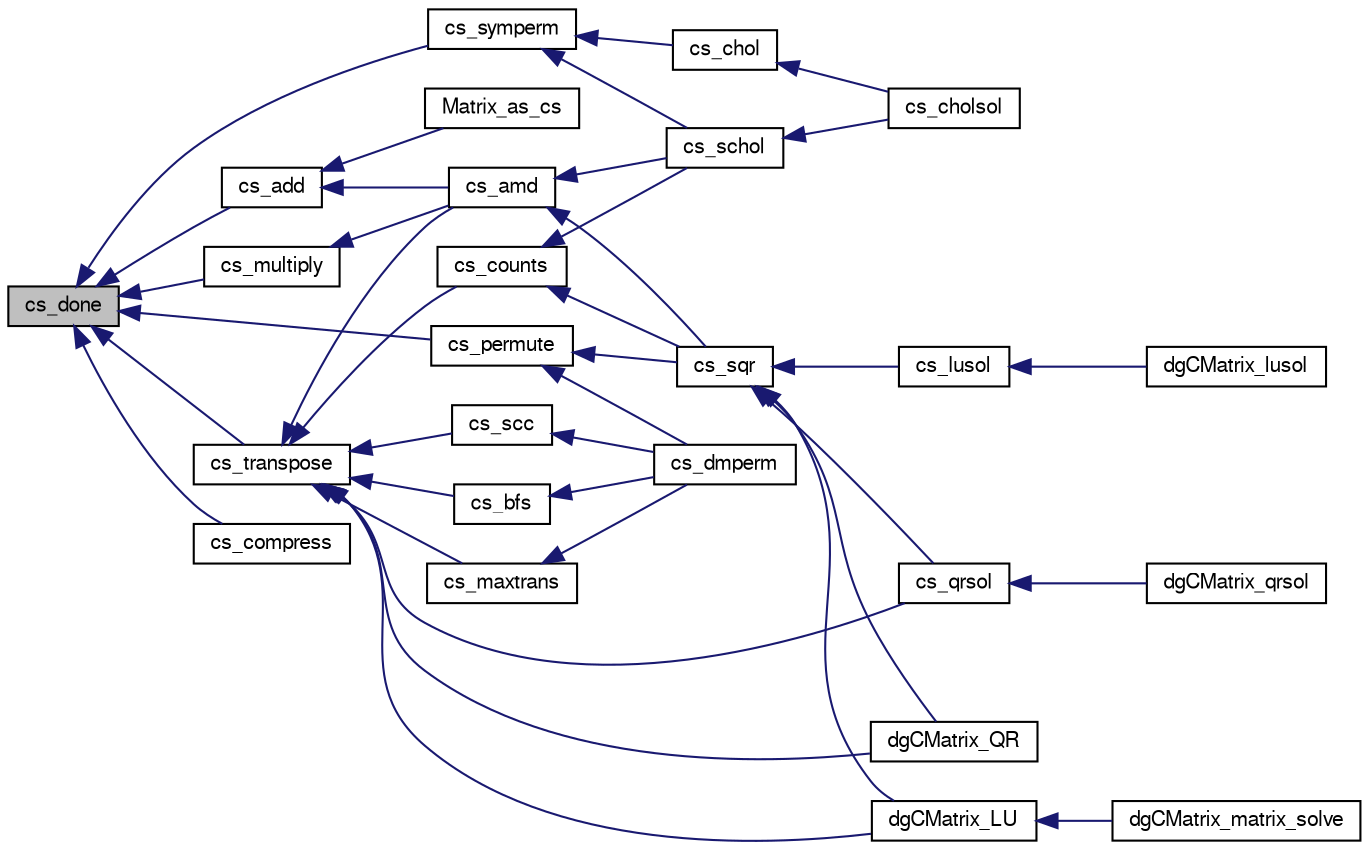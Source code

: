 digraph G
{
  edge [fontname="FreeSans",fontsize=10,labelfontname="FreeSans",labelfontsize=10];
  node [fontname="FreeSans",fontsize=10,shape=record];
  rankdir=LR;
  Node1 [label="cs_done",height=0.2,width=0.4,color="black", fillcolor="grey75", style="filled" fontcolor="black"];
  Node1 -> Node2 [dir=back,color="midnightblue",fontsize=10,style="solid",fontname="FreeSans"];
  Node2 [label="cs_add",height=0.2,width=0.4,color="black", fillcolor="white", style="filled",URL="$cs_8h.html#12000fbd0b9198d3852978cca8386afe"];
  Node2 -> Node3 [dir=back,color="midnightblue",fontsize=10,style="solid",fontname="FreeSans"];
  Node3 [label="cs_amd",height=0.2,width=0.4,color="black", fillcolor="white", style="filled",URL="$cs_8h.html#633a0b0214f3ee86a27adf6ee6dea640"];
  Node3 -> Node4 [dir=back,color="midnightblue",fontsize=10,style="solid",fontname="FreeSans"];
  Node4 [label="cs_schol",height=0.2,width=0.4,color="black", fillcolor="white", style="filled",URL="$cs_8h.html#7c5aa6c4fadeba20b904a1c56b4543f5"];
  Node4 -> Node5 [dir=back,color="midnightblue",fontsize=10,style="solid",fontname="FreeSans"];
  Node5 [label="cs_cholsol",height=0.2,width=0.4,color="black", fillcolor="white", style="filled",URL="$cs_8h.html#661c215839fe06dfed360d022188abad"];
  Node3 -> Node6 [dir=back,color="midnightblue",fontsize=10,style="solid",fontname="FreeSans"];
  Node6 [label="cs_sqr",height=0.2,width=0.4,color="black", fillcolor="white", style="filled",URL="$cs_8h.html#31db4da8e996966094f83c7601dc08ff"];
  Node6 -> Node7 [dir=back,color="midnightblue",fontsize=10,style="solid",fontname="FreeSans"];
  Node7 [label="cs_lusol",height=0.2,width=0.4,color="black", fillcolor="white", style="filled",URL="$cs_8h.html#2ecf7b79f04b1f14554e67d3522b0ad4"];
  Node7 -> Node8 [dir=back,color="midnightblue",fontsize=10,style="solid",fontname="FreeSans"];
  Node8 [label="dgCMatrix_lusol",height=0.2,width=0.4,color="black", fillcolor="white", style="filled",URL="$dgCMatrix_8h.html#b39afc804422ac41e7e017dc4637a52a"];
  Node6 -> Node9 [dir=back,color="midnightblue",fontsize=10,style="solid",fontname="FreeSans"];
  Node9 [label="cs_qrsol",height=0.2,width=0.4,color="black", fillcolor="white", style="filled",URL="$cs_8h.html#f1cde25f7d702464291dd2a7e85b4770"];
  Node9 -> Node10 [dir=back,color="midnightblue",fontsize=10,style="solid",fontname="FreeSans"];
  Node10 [label="dgCMatrix_qrsol",height=0.2,width=0.4,color="black", fillcolor="white", style="filled",URL="$dgCMatrix_8h.html#5937063a2f86fc60d92f942eb9425b86"];
  Node6 -> Node11 [dir=back,color="midnightblue",fontsize=10,style="solid",fontname="FreeSans"];
  Node11 [label="dgCMatrix_LU",height=0.2,width=0.4,color="black", fillcolor="white", style="filled",URL="$dgCMatrix_8h.html#fbcd07ccafaa2ee0299b8d1972748a9c"];
  Node11 -> Node12 [dir=back,color="midnightblue",fontsize=10,style="solid",fontname="FreeSans"];
  Node12 [label="dgCMatrix_matrix_solve",height=0.2,width=0.4,color="black", fillcolor="white", style="filled",URL="$dgCMatrix_8h.html#eae674c1f247043d2e34fe45d4239769"];
  Node6 -> Node13 [dir=back,color="midnightblue",fontsize=10,style="solid",fontname="FreeSans"];
  Node13 [label="dgCMatrix_QR",height=0.2,width=0.4,color="black", fillcolor="white", style="filled",URL="$dgCMatrix_8h.html#2d37aad3c93e57b6dbafbf8a337273e8"];
  Node2 -> Node14 [dir=back,color="midnightblue",fontsize=10,style="solid",fontname="FreeSans"];
  Node14 [label="Matrix_as_cs",height=0.2,width=0.4,color="black", fillcolor="white", style="filled",URL="$cs__utils_8c.html#e015ca3e4a6c1b3a7265208ab035a1c7",tooltip="Create a cs object with the contents of x."];
  Node1 -> Node15 [dir=back,color="midnightblue",fontsize=10,style="solid",fontname="FreeSans"];
  Node15 [label="cs_compress",height=0.2,width=0.4,color="black", fillcolor="white", style="filled",URL="$cs_8h.html#917a026613fc4f26e5c5c1b8ce2f8389"];
  Node1 -> Node16 [dir=back,color="midnightblue",fontsize=10,style="solid",fontname="FreeSans"];
  Node16 [label="cs_multiply",height=0.2,width=0.4,color="black", fillcolor="white", style="filled",URL="$cs_8h.html#066e18f8570c820530c73ebc88b30a97"];
  Node16 -> Node3 [dir=back,color="midnightblue",fontsize=10,style="solid",fontname="FreeSans"];
  Node1 -> Node17 [dir=back,color="midnightblue",fontsize=10,style="solid",fontname="FreeSans"];
  Node17 [label="cs_permute",height=0.2,width=0.4,color="black", fillcolor="white", style="filled",URL="$cs_8h.html#da9cc712c0db19bc1dc1ef9211e6ca3c"];
  Node17 -> Node18 [dir=back,color="midnightblue",fontsize=10,style="solid",fontname="FreeSans"];
  Node18 [label="cs_dmperm",height=0.2,width=0.4,color="black", fillcolor="white", style="filled",URL="$cs_8h.html#e2efa3ed8c8a2931e584b6d39a293e38"];
  Node17 -> Node6 [dir=back,color="midnightblue",fontsize=10,style="solid",fontname="FreeSans"];
  Node1 -> Node19 [dir=back,color="midnightblue",fontsize=10,style="solid",fontname="FreeSans"];
  Node19 [label="cs_symperm",height=0.2,width=0.4,color="black", fillcolor="white", style="filled",URL="$cs_8h.html#3f7a692a1d59e85e601e4ca13c1acffc"];
  Node19 -> Node20 [dir=back,color="midnightblue",fontsize=10,style="solid",fontname="FreeSans"];
  Node20 [label="cs_chol",height=0.2,width=0.4,color="black", fillcolor="white", style="filled",URL="$cs_8h.html#5ae664f3c6b2baeed717be084e00e13f"];
  Node20 -> Node5 [dir=back,color="midnightblue",fontsize=10,style="solid",fontname="FreeSans"];
  Node19 -> Node4 [dir=back,color="midnightblue",fontsize=10,style="solid",fontname="FreeSans"];
  Node1 -> Node21 [dir=back,color="midnightblue",fontsize=10,style="solid",fontname="FreeSans"];
  Node21 [label="cs_transpose",height=0.2,width=0.4,color="black", fillcolor="white", style="filled",URL="$cs_8h.html#090225477a18abe5f8d5ab26e4efaf3a"];
  Node21 -> Node3 [dir=back,color="midnightblue",fontsize=10,style="solid",fontname="FreeSans"];
  Node21 -> Node22 [dir=back,color="midnightblue",fontsize=10,style="solid",fontname="FreeSans"];
  Node22 [label="cs_bfs",height=0.2,width=0.4,color="black", fillcolor="white", style="filled",URL="$cs_8c.html#e296f1a9ad0b70efedc382fae12e028b"];
  Node22 -> Node18 [dir=back,color="midnightblue",fontsize=10,style="solid",fontname="FreeSans"];
  Node21 -> Node23 [dir=back,color="midnightblue",fontsize=10,style="solid",fontname="FreeSans"];
  Node23 [label="cs_counts",height=0.2,width=0.4,color="black", fillcolor="white", style="filled",URL="$cs_8h.html#a7fdeead97aef81cdf18af7576a7f722"];
  Node23 -> Node4 [dir=back,color="midnightblue",fontsize=10,style="solid",fontname="FreeSans"];
  Node23 -> Node6 [dir=back,color="midnightblue",fontsize=10,style="solid",fontname="FreeSans"];
  Node21 -> Node24 [dir=back,color="midnightblue",fontsize=10,style="solid",fontname="FreeSans"];
  Node24 [label="cs_maxtrans",height=0.2,width=0.4,color="black", fillcolor="white", style="filled",URL="$cs_8h.html#0404ef3688f241d15729b5c54c59a704"];
  Node24 -> Node18 [dir=back,color="midnightblue",fontsize=10,style="solid",fontname="FreeSans"];
  Node21 -> Node9 [dir=back,color="midnightblue",fontsize=10,style="solid",fontname="FreeSans"];
  Node21 -> Node25 [dir=back,color="midnightblue",fontsize=10,style="solid",fontname="FreeSans"];
  Node25 [label="cs_scc",height=0.2,width=0.4,color="black", fillcolor="white", style="filled",URL="$cs_8h.html#9fede5f7dcf4367d7d005ca6dd0ba100"];
  Node25 -> Node18 [dir=back,color="midnightblue",fontsize=10,style="solid",fontname="FreeSans"];
  Node21 -> Node11 [dir=back,color="midnightblue",fontsize=10,style="solid",fontname="FreeSans"];
  Node21 -> Node13 [dir=back,color="midnightblue",fontsize=10,style="solid",fontname="FreeSans"];
}
